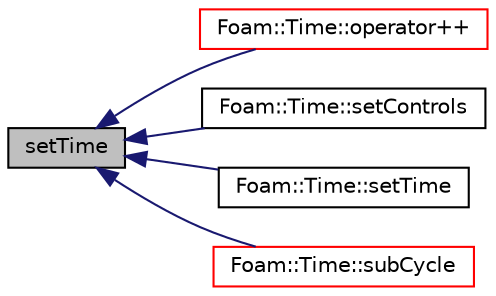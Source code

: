 digraph "setTime"
{
  bgcolor="transparent";
  edge [fontname="Helvetica",fontsize="10",labelfontname="Helvetica",labelfontsize="10"];
  node [fontname="Helvetica",fontsize="10",shape=record];
  rankdir="LR";
  Node1 [label="setTime",height=0.2,width=0.4,color="black", fillcolor="grey75", style="filled", fontcolor="black"];
  Node1 -> Node2 [dir="back",color="midnightblue",fontsize="10",style="solid",fontname="Helvetica"];
  Node2 [label="Foam::Time::operator++",height=0.2,width=0.4,color="red",URL="$a02683.html#ad29d9fc6ef635c14c2d255bd9958d1bb",tooltip="Prefix increment,. "];
  Node1 -> Node3 [dir="back",color="midnightblue",fontsize="10",style="solid",fontname="Helvetica"];
  Node3 [label="Foam::Time::setControls",height=0.2,width=0.4,color="black",URL="$a02683.html#a8e7c44db2e98bebfcc1a22d512cd7b34",tooltip="Set the controls from the current controlDict. "];
  Node1 -> Node4 [dir="back",color="midnightblue",fontsize="10",style="solid",fontname="Helvetica"];
  Node4 [label="Foam::Time::setTime",height=0.2,width=0.4,color="black",URL="$a02683.html#a1f00adf66c87c2aa3887e08f970a719a",tooltip="Reset the time and time-index. "];
  Node1 -> Node5 [dir="back",color="midnightblue",fontsize="10",style="solid",fontname="Helvetica"];
  Node5 [label="Foam::Time::subCycle",height=0.2,width=0.4,color="red",URL="$a02683.html#adb9bf2f1908500d320fc80b25d8e9b76",tooltip="Set time to sub-cycle for the given number of steps. "];
}
